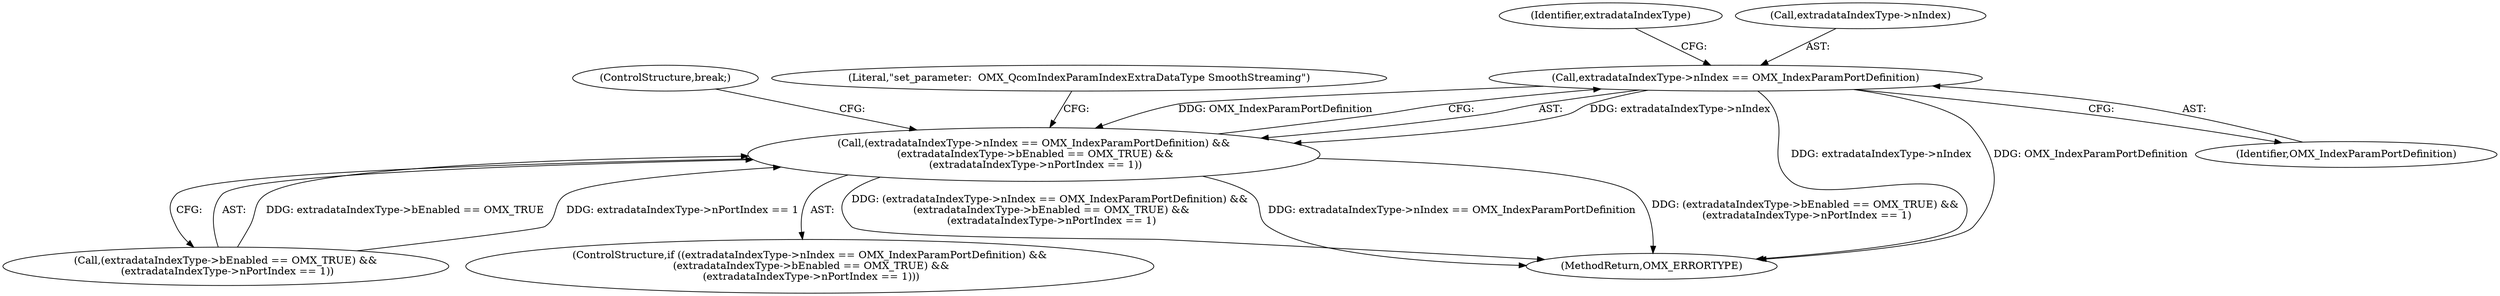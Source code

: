 digraph "0_Android_46e305be6e670a5a0041b0b4861122a0f1aabefa_2@pointer" {
"1002549" [label="(Call,extradataIndexType->nIndex == OMX_IndexParamPortDefinition)"];
"1002548" [label="(Call,(extradataIndexType->nIndex == OMX_IndexParamPortDefinition) &&\n (extradataIndexType->bEnabled == OMX_TRUE) &&\n (extradataIndexType->nPortIndex == 1))"];
"1002557" [label="(Identifier,extradataIndexType)"];
"1002576" [label="(ControlStructure,break;)"];
"1003102" [label="(MethodReturn,OMX_ERRORTYPE)"];
"1002548" [label="(Call,(extradataIndexType->nIndex == OMX_IndexParamPortDefinition) &&\n (extradataIndexType->bEnabled == OMX_TRUE) &&\n (extradataIndexType->nPortIndex == 1))"];
"1002553" [label="(Identifier,OMX_IndexParamPortDefinition)"];
"1002554" [label="(Call,(extradataIndexType->bEnabled == OMX_TRUE) &&\n (extradataIndexType->nPortIndex == 1))"];
"1002567" [label="(Literal,\"set_parameter:  OMX_QcomIndexParamIndexExtraDataType SmoothStreaming\")"];
"1002547" [label="(ControlStructure,if ((extradataIndexType->nIndex == OMX_IndexParamPortDefinition) &&\n (extradataIndexType->bEnabled == OMX_TRUE) &&\n (extradataIndexType->nPortIndex == 1)))"];
"1002549" [label="(Call,extradataIndexType->nIndex == OMX_IndexParamPortDefinition)"];
"1002550" [label="(Call,extradataIndexType->nIndex)"];
"1002549" -> "1002548"  [label="AST: "];
"1002549" -> "1002553"  [label="CFG: "];
"1002550" -> "1002549"  [label="AST: "];
"1002553" -> "1002549"  [label="AST: "];
"1002557" -> "1002549"  [label="CFG: "];
"1002548" -> "1002549"  [label="CFG: "];
"1002549" -> "1003102"  [label="DDG: extradataIndexType->nIndex"];
"1002549" -> "1003102"  [label="DDG: OMX_IndexParamPortDefinition"];
"1002549" -> "1002548"  [label="DDG: extradataIndexType->nIndex"];
"1002549" -> "1002548"  [label="DDG: OMX_IndexParamPortDefinition"];
"1002548" -> "1002547"  [label="AST: "];
"1002548" -> "1002554"  [label="CFG: "];
"1002554" -> "1002548"  [label="AST: "];
"1002567" -> "1002548"  [label="CFG: "];
"1002576" -> "1002548"  [label="CFG: "];
"1002548" -> "1003102"  [label="DDG: extradataIndexType->nIndex == OMX_IndexParamPortDefinition"];
"1002548" -> "1003102"  [label="DDG: (extradataIndexType->bEnabled == OMX_TRUE) &&\n (extradataIndexType->nPortIndex == 1)"];
"1002548" -> "1003102"  [label="DDG: (extradataIndexType->nIndex == OMX_IndexParamPortDefinition) &&\n (extradataIndexType->bEnabled == OMX_TRUE) &&\n (extradataIndexType->nPortIndex == 1)"];
"1002554" -> "1002548"  [label="DDG: extradataIndexType->bEnabled == OMX_TRUE"];
"1002554" -> "1002548"  [label="DDG: extradataIndexType->nPortIndex == 1"];
}
